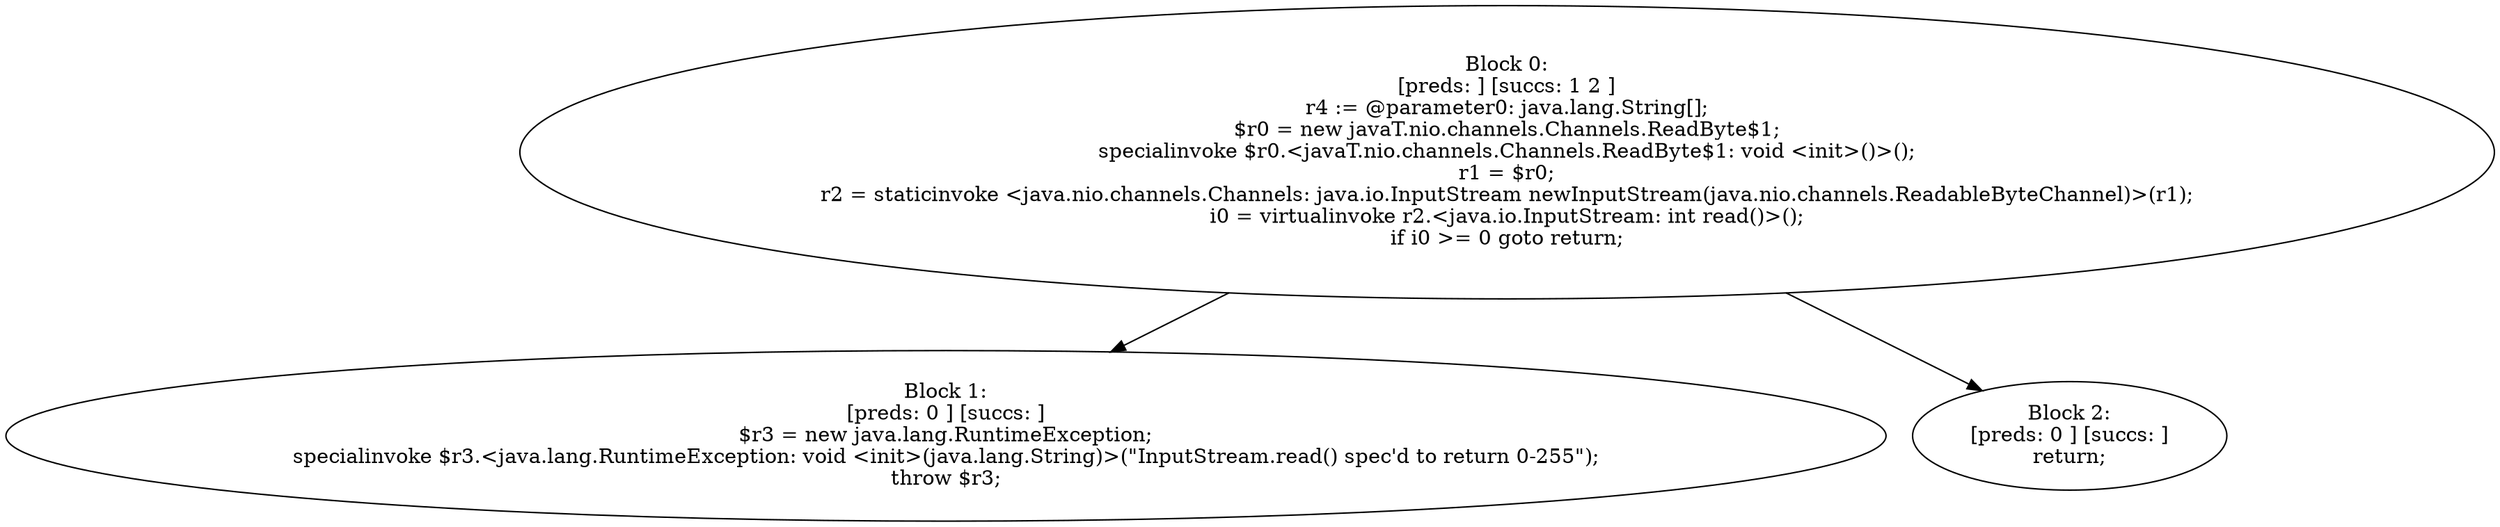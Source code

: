 digraph "unitGraph" {
    "Block 0:
[preds: ] [succs: 1 2 ]
r4 := @parameter0: java.lang.String[];
$r0 = new javaT.nio.channels.Channels.ReadByte$1;
specialinvoke $r0.<javaT.nio.channels.Channels.ReadByte$1: void <init>()>();
r1 = $r0;
r2 = staticinvoke <java.nio.channels.Channels: java.io.InputStream newInputStream(java.nio.channels.ReadableByteChannel)>(r1);
i0 = virtualinvoke r2.<java.io.InputStream: int read()>();
if i0 >= 0 goto return;
"
    "Block 1:
[preds: 0 ] [succs: ]
$r3 = new java.lang.RuntimeException;
specialinvoke $r3.<java.lang.RuntimeException: void <init>(java.lang.String)>(\"InputStream.read() spec\'d to return 0-255\");
throw $r3;
"
    "Block 2:
[preds: 0 ] [succs: ]
return;
"
    "Block 0:
[preds: ] [succs: 1 2 ]
r4 := @parameter0: java.lang.String[];
$r0 = new javaT.nio.channels.Channels.ReadByte$1;
specialinvoke $r0.<javaT.nio.channels.Channels.ReadByte$1: void <init>()>();
r1 = $r0;
r2 = staticinvoke <java.nio.channels.Channels: java.io.InputStream newInputStream(java.nio.channels.ReadableByteChannel)>(r1);
i0 = virtualinvoke r2.<java.io.InputStream: int read()>();
if i0 >= 0 goto return;
"->"Block 1:
[preds: 0 ] [succs: ]
$r3 = new java.lang.RuntimeException;
specialinvoke $r3.<java.lang.RuntimeException: void <init>(java.lang.String)>(\"InputStream.read() spec\'d to return 0-255\");
throw $r3;
";
    "Block 0:
[preds: ] [succs: 1 2 ]
r4 := @parameter0: java.lang.String[];
$r0 = new javaT.nio.channels.Channels.ReadByte$1;
specialinvoke $r0.<javaT.nio.channels.Channels.ReadByte$1: void <init>()>();
r1 = $r0;
r2 = staticinvoke <java.nio.channels.Channels: java.io.InputStream newInputStream(java.nio.channels.ReadableByteChannel)>(r1);
i0 = virtualinvoke r2.<java.io.InputStream: int read()>();
if i0 >= 0 goto return;
"->"Block 2:
[preds: 0 ] [succs: ]
return;
";
}
